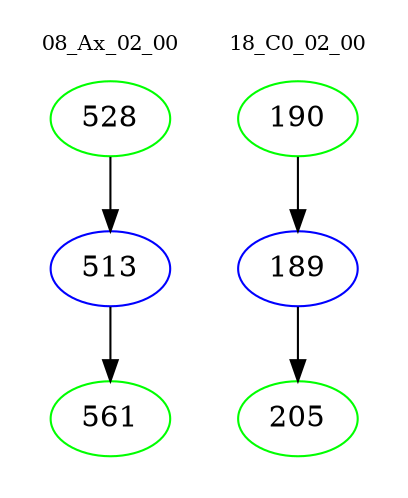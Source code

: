 digraph{
subgraph cluster_0 {
color = white
label = "08_Ax_02_00";
fontsize=10;
T0_528 [label="528", color="green"]
T0_528 -> T0_513 [color="black"]
T0_513 [label="513", color="blue"]
T0_513 -> T0_561 [color="black"]
T0_561 [label="561", color="green"]
}
subgraph cluster_1 {
color = white
label = "18_C0_02_00";
fontsize=10;
T1_190 [label="190", color="green"]
T1_190 -> T1_189 [color="black"]
T1_189 [label="189", color="blue"]
T1_189 -> T1_205 [color="black"]
T1_205 [label="205", color="green"]
}
}
